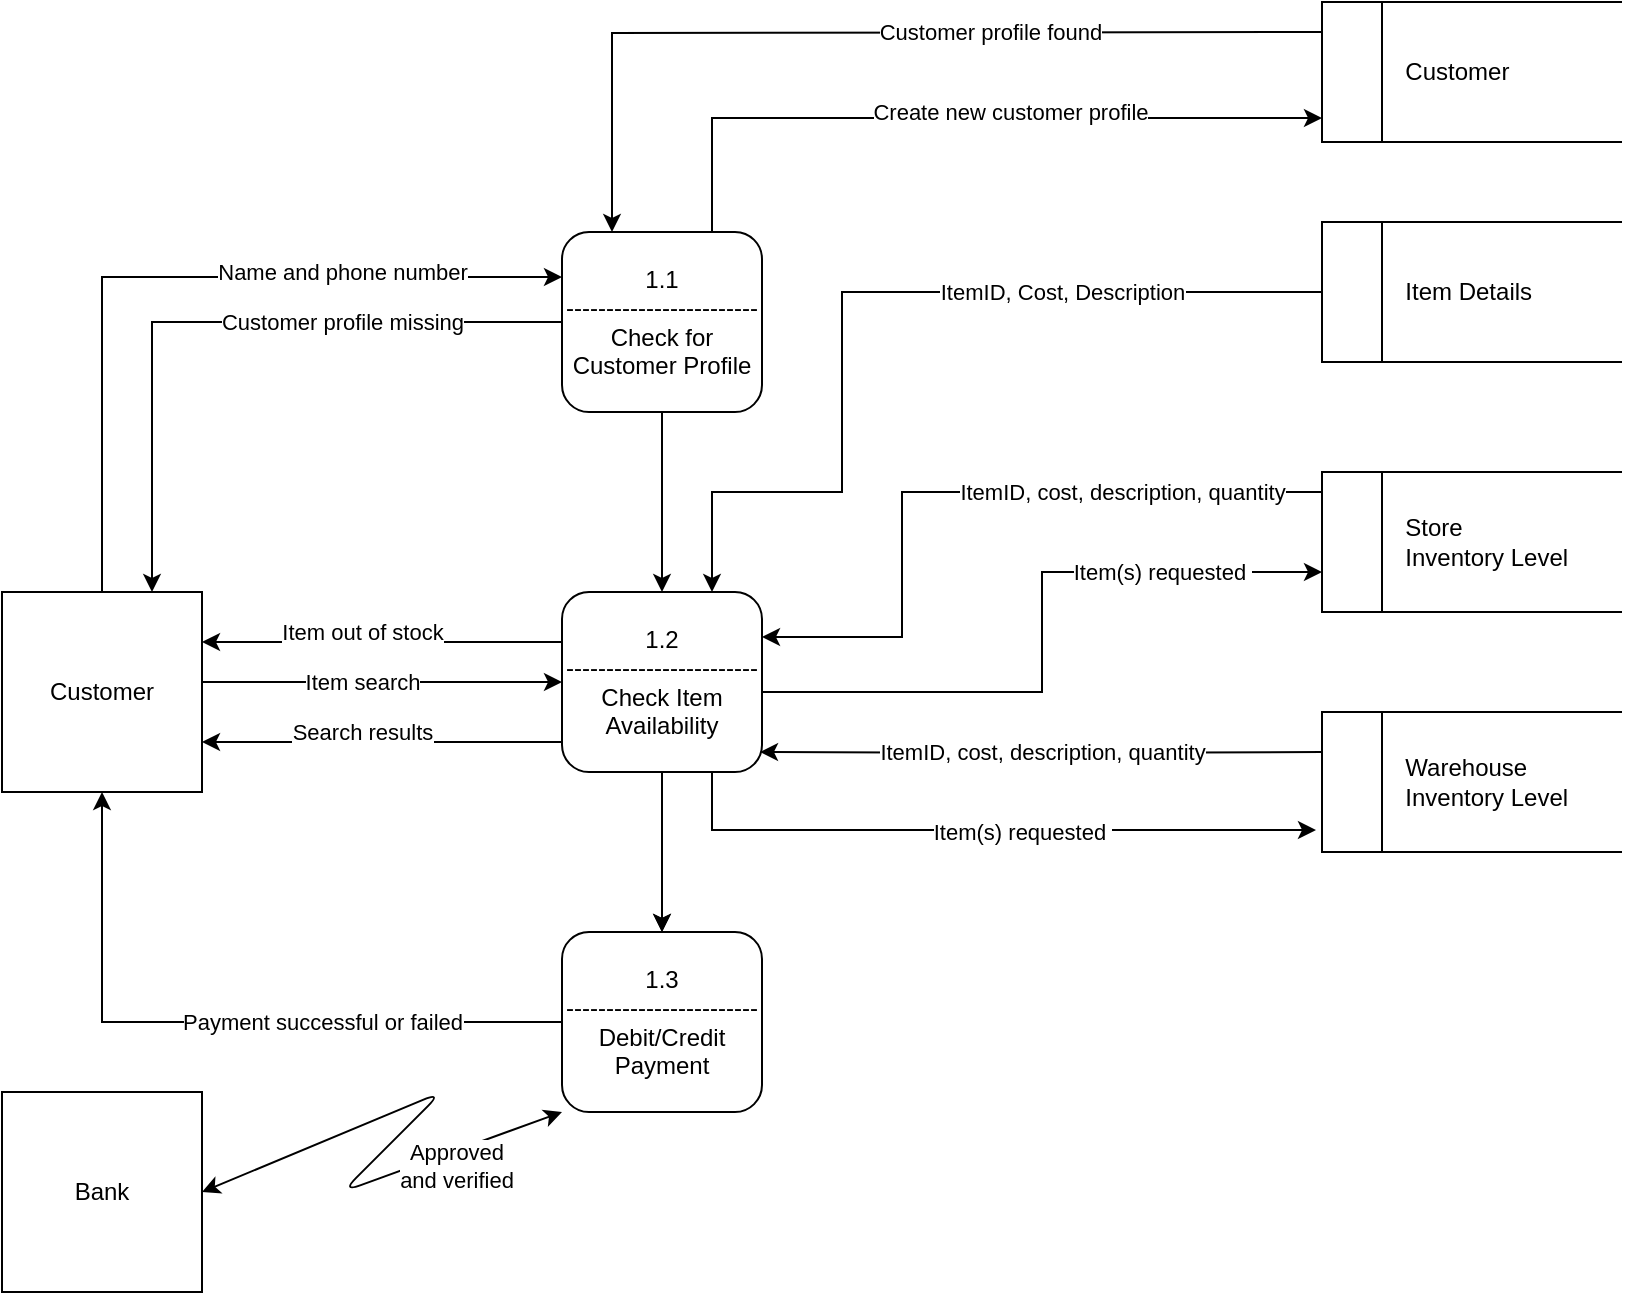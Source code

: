<mxfile version="14.6.13" type="github">
  <diagram id="DKP5Q3BiL1xCqyIxU26e" name="Page-1">
    <mxGraphModel dx="1422" dy="762" grid="0" gridSize="10" guides="1" tooltips="1" connect="1" arrows="1" fold="1" page="1" pageScale="1" pageWidth="850" pageHeight="1100" math="0" shadow="0">
      <root>
        <mxCell id="0" />
        <mxCell id="1" parent="0" />
        <mxCell id="5QR5eO9x2RFh60aS3JR9-59" style="edgeStyle=orthogonalEdgeStyle;rounded=0;orthogonalLoop=1;jettySize=auto;html=1;exitX=0.5;exitY=0;exitDx=0;exitDy=0;entryX=0;entryY=0.25;entryDx=0;entryDy=0;" parent="1" source="5QR5eO9x2RFh60aS3JR9-49" target="5QR5eO9x2RFh60aS3JR9-50" edge="1">
          <mxGeometry relative="1" as="geometry" />
        </mxCell>
        <mxCell id="5QR5eO9x2RFh60aS3JR9-96" style="edgeStyle=orthogonalEdgeStyle;rounded=0;orthogonalLoop=1;jettySize=auto;html=1;exitX=1;exitY=0.5;exitDx=0;exitDy=0;entryX=0;entryY=0.5;entryDx=0;entryDy=0;" parent="1" source="5QR5eO9x2RFh60aS3JR9-49" target="5QR5eO9x2RFh60aS3JR9-51" edge="1">
          <mxGeometry relative="1" as="geometry">
            <Array as="points">
              <mxPoint x="140" y="435" />
            </Array>
          </mxGeometry>
        </mxCell>
        <mxCell id="5QR5eO9x2RFh60aS3JR9-49" value="Customer" style="whiteSpace=wrap;html=1;aspect=fixed;" parent="1" vertex="1">
          <mxGeometry x="40" y="390" width="100" height="100" as="geometry" />
        </mxCell>
        <mxCell id="5QR5eO9x2RFh60aS3JR9-57" style="edgeStyle=orthogonalEdgeStyle;rounded=0;orthogonalLoop=1;jettySize=auto;html=1;exitX=0.5;exitY=1;exitDx=0;exitDy=0;entryX=0.5;entryY=0;entryDx=0;entryDy=0;" parent="1" source="5QR5eO9x2RFh60aS3JR9-50" target="5QR5eO9x2RFh60aS3JR9-51" edge="1">
          <mxGeometry relative="1" as="geometry" />
        </mxCell>
        <mxCell id="5QR5eO9x2RFh60aS3JR9-60" style="edgeStyle=orthogonalEdgeStyle;rounded=0;orthogonalLoop=1;jettySize=auto;html=1;exitX=0;exitY=0.5;exitDx=0;exitDy=0;entryX=0.75;entryY=0;entryDx=0;entryDy=0;" parent="1" source="5QR5eO9x2RFh60aS3JR9-50" target="5QR5eO9x2RFh60aS3JR9-49" edge="1">
          <mxGeometry relative="1" as="geometry" />
        </mxCell>
        <mxCell id="5QR5eO9x2RFh60aS3JR9-101" style="edgeStyle=orthogonalEdgeStyle;rounded=0;orthogonalLoop=1;jettySize=auto;html=1;exitX=0.75;exitY=0;exitDx=0;exitDy=0;entryX=0;entryY=0.829;entryDx=0;entryDy=0;entryPerimeter=0;" parent="1" source="5QR5eO9x2RFh60aS3JR9-50" target="5QR5eO9x2RFh60aS3JR9-114" edge="1">
          <mxGeometry relative="1" as="geometry">
            <mxPoint x="700" y="150" as="targetPoint" />
          </mxGeometry>
        </mxCell>
        <mxCell id="5QR5eO9x2RFh60aS3JR9-50" value="1.1&lt;br&gt;------------------------&lt;br&gt;Check for Customer Profile" style="rounded=1;whiteSpace=wrap;html=1;" parent="1" vertex="1">
          <mxGeometry x="320" y="210" width="100" height="90" as="geometry" />
        </mxCell>
        <mxCell id="5QR5eO9x2RFh60aS3JR9-58" style="edgeStyle=orthogonalEdgeStyle;rounded=0;orthogonalLoop=1;jettySize=auto;html=1;exitX=0.5;exitY=1;exitDx=0;exitDy=0;entryX=0.5;entryY=0;entryDx=0;entryDy=0;" parent="1" source="5QR5eO9x2RFh60aS3JR9-51" target="5QR5eO9x2RFh60aS3JR9-52" edge="1">
          <mxGeometry relative="1" as="geometry" />
        </mxCell>
        <mxCell id="5QR5eO9x2RFh60aS3JR9-87" style="edgeStyle=orthogonalEdgeStyle;rounded=0;orthogonalLoop=1;jettySize=auto;html=1;exitX=1;exitY=0.75;exitDx=0;exitDy=0;entryX=0;entryY=0.75;entryDx=0;entryDy=0;" parent="1" source="5QR5eO9x2RFh60aS3JR9-51" edge="1">
          <mxGeometry relative="1" as="geometry">
            <mxPoint x="700" y="380" as="targetPoint" />
            <Array as="points">
              <mxPoint x="420" y="440" />
              <mxPoint x="560" y="440" />
              <mxPoint x="560" y="380" />
            </Array>
          </mxGeometry>
        </mxCell>
        <mxCell id="5QR5eO9x2RFh60aS3JR9-95" style="edgeStyle=orthogonalEdgeStyle;rounded=0;orthogonalLoop=1;jettySize=auto;html=1;exitX=0;exitY=0.25;exitDx=0;exitDy=0;entryX=1;entryY=0.25;entryDx=0;entryDy=0;" parent="1" source="5QR5eO9x2RFh60aS3JR9-51" target="5QR5eO9x2RFh60aS3JR9-49" edge="1">
          <mxGeometry relative="1" as="geometry">
            <Array as="points">
              <mxPoint x="320" y="415" />
            </Array>
          </mxGeometry>
        </mxCell>
        <mxCell id="5QR5eO9x2RFh60aS3JR9-97" style="edgeStyle=orthogonalEdgeStyle;rounded=0;orthogonalLoop=1;jettySize=auto;html=1;exitX=0;exitY=0.75;exitDx=0;exitDy=0;entryX=1;entryY=0.75;entryDx=0;entryDy=0;" parent="1" source="5QR5eO9x2RFh60aS3JR9-51" target="5QR5eO9x2RFh60aS3JR9-49" edge="1">
          <mxGeometry relative="1" as="geometry">
            <Array as="points">
              <mxPoint x="320" y="465" />
            </Array>
          </mxGeometry>
        </mxCell>
        <mxCell id="5QR5eO9x2RFh60aS3JR9-118" style="edgeStyle=orthogonalEdgeStyle;rounded=0;orthogonalLoop=1;jettySize=auto;html=1;exitX=0.75;exitY=1;exitDx=0;exitDy=0;entryX=-0.02;entryY=0.843;entryDx=0;entryDy=0;entryPerimeter=0;" parent="1" source="5QR5eO9x2RFh60aS3JR9-51" target="5QR5eO9x2RFh60aS3JR9-117" edge="1">
          <mxGeometry relative="1" as="geometry" />
        </mxCell>
        <mxCell id="5QR5eO9x2RFh60aS3JR9-123" style="edgeStyle=orthogonalEdgeStyle;rounded=0;orthogonalLoop=1;jettySize=auto;html=1;" parent="1" source="5QR5eO9x2RFh60aS3JR9-51" target="5QR5eO9x2RFh60aS3JR9-52" edge="1">
          <mxGeometry relative="1" as="geometry" />
        </mxCell>
        <mxCell id="5QR5eO9x2RFh60aS3JR9-51" value="1.2&lt;br&gt;------------------------&lt;br&gt;Check Item Availability" style="rounded=1;whiteSpace=wrap;html=1;" parent="1" vertex="1">
          <mxGeometry x="320" y="390" width="100" height="90" as="geometry" />
        </mxCell>
        <mxCell id="5QR5eO9x2RFh60aS3JR9-107" style="edgeStyle=orthogonalEdgeStyle;rounded=0;orthogonalLoop=1;jettySize=auto;html=1;exitX=0;exitY=0.5;exitDx=0;exitDy=0;entryX=0.5;entryY=1;entryDx=0;entryDy=0;" parent="1" source="5QR5eO9x2RFh60aS3JR9-52" target="5QR5eO9x2RFh60aS3JR9-49" edge="1">
          <mxGeometry relative="1" as="geometry" />
        </mxCell>
        <mxCell id="5QR5eO9x2RFh60aS3JR9-52" value="1.3&lt;br&gt;------------------------&lt;br&gt;Debit/Credit&lt;br&gt;Payment" style="rounded=1;whiteSpace=wrap;html=1;" parent="1" vertex="1">
          <mxGeometry x="320" y="560" width="100" height="90" as="geometry" />
        </mxCell>
        <mxCell id="5QR5eO9x2RFh60aS3JR9-89" style="edgeStyle=orthogonalEdgeStyle;rounded=0;orthogonalLoop=1;jettySize=auto;html=1;exitX=0;exitY=0.5;exitDx=0;exitDy=0;entryX=0.75;entryY=0;entryDx=0;entryDy=0;" parent="1" target="5QR5eO9x2RFh60aS3JR9-51" edge="1">
          <mxGeometry relative="1" as="geometry">
            <mxPoint x="700" y="240" as="sourcePoint" />
            <Array as="points">
              <mxPoint x="460" y="240" />
              <mxPoint x="460" y="340" />
              <mxPoint x="395" y="340" />
            </Array>
          </mxGeometry>
        </mxCell>
        <mxCell id="5QR5eO9x2RFh60aS3JR9-100" style="edgeStyle=orthogonalEdgeStyle;rounded=0;orthogonalLoop=1;jettySize=auto;html=1;exitX=0;exitY=0.25;exitDx=0;exitDy=0;entryX=0.25;entryY=0;entryDx=0;entryDy=0;" parent="1" target="5QR5eO9x2RFh60aS3JR9-50" edge="1">
          <mxGeometry relative="1" as="geometry">
            <mxPoint x="700" y="110" as="sourcePoint" />
          </mxGeometry>
        </mxCell>
        <mxCell id="5QR5eO9x2RFh60aS3JR9-84" style="edgeStyle=orthogonalEdgeStyle;rounded=0;orthogonalLoop=1;jettySize=auto;html=1;exitX=0;exitY=0.25;exitDx=0;exitDy=0;entryX=0.99;entryY=0.889;entryDx=0;entryDy=0;entryPerimeter=0;" parent="1" target="5QR5eO9x2RFh60aS3JR9-51" edge="1">
          <mxGeometry relative="1" as="geometry">
            <mxPoint x="700" y="470" as="sourcePoint" />
          </mxGeometry>
        </mxCell>
        <mxCell id="5QR5eO9x2RFh60aS3JR9-88" style="edgeStyle=orthogonalEdgeStyle;rounded=0;orthogonalLoop=1;jettySize=auto;html=1;exitX=0;exitY=0.25;exitDx=0;exitDy=0;entryX=1;entryY=0.25;entryDx=0;entryDy=0;" parent="1" target="5QR5eO9x2RFh60aS3JR9-51" edge="1">
          <mxGeometry relative="1" as="geometry">
            <mxPoint x="700" y="340" as="sourcePoint" />
            <Array as="points">
              <mxPoint x="490" y="340" />
              <mxPoint x="490" y="413" />
            </Array>
          </mxGeometry>
        </mxCell>
        <mxCell id="5QR5eO9x2RFh60aS3JR9-71" value="Name and phone number" style="edgeLabel;resizable=0;html=1;align=center;verticalAlign=middle;" parent="1" connectable="0" vertex="1">
          <mxGeometry x="210" y="230" as="geometry" />
        </mxCell>
        <mxCell id="5QR5eO9x2RFh60aS3JR9-72" value="ItemID, Cost, Description" style="edgeLabel;resizable=0;html=1;align=center;verticalAlign=middle;" parent="1" connectable="0" vertex="1">
          <mxGeometry x="570" y="240" as="geometry" />
        </mxCell>
        <mxCell id="5QR5eO9x2RFh60aS3JR9-73" value="Search results" style="edgeLabel;resizable=0;html=1;align=center;verticalAlign=middle;" parent="1" connectable="0" vertex="1">
          <mxGeometry x="220" y="460" as="geometry" />
        </mxCell>
        <mxCell id="5QR5eO9x2RFh60aS3JR9-75" value="Customer profile missing" style="edgeLabel;resizable=0;html=1;align=center;verticalAlign=middle;" parent="1" connectable="0" vertex="1">
          <mxGeometry x="210" y="255" as="geometry" />
        </mxCell>
        <mxCell id="5QR5eO9x2RFh60aS3JR9-79" value="Customer profile found" style="edgeLabel;resizable=0;html=1;align=center;verticalAlign=middle;" parent="1" connectable="0" vertex="1">
          <mxGeometry x="570" y="130" as="geometry">
            <mxPoint x="-36" y="-20" as="offset" />
          </mxGeometry>
        </mxCell>
        <mxCell id="5QR5eO9x2RFh60aS3JR9-90" value="Item(s) requested&amp;nbsp;" style="edgeLabel;resizable=0;html=1;align=center;verticalAlign=middle;" parent="1" connectable="0" vertex="1">
          <mxGeometry x="620.0" y="380" as="geometry" />
        </mxCell>
        <mxCell id="5QR5eO9x2RFh60aS3JR9-91" value="Item(s) requested&amp;nbsp;" style="edgeLabel;resizable=0;html=1;align=center;verticalAlign=middle;" parent="1" connectable="0" vertex="1">
          <mxGeometry x="550.0" y="510" as="geometry" />
        </mxCell>
        <mxCell id="5QR5eO9x2RFh60aS3JR9-92" value="ItemID, cost, description, quantity" style="edgeLabel;resizable=0;html=1;align=center;verticalAlign=middle;" parent="1" connectable="0" vertex="1">
          <mxGeometry x="600" y="340" as="geometry" />
        </mxCell>
        <mxCell id="5QR5eO9x2RFh60aS3JR9-93" value="ItemID, cost, description, quantity" style="edgeLabel;resizable=0;html=1;align=center;verticalAlign=middle;" parent="1" connectable="0" vertex="1">
          <mxGeometry x="560" y="470" as="geometry" />
        </mxCell>
        <mxCell id="5QR5eO9x2RFh60aS3JR9-94" value="Item search" style="edgeLabel;resizable=0;html=1;align=center;verticalAlign=middle;" parent="1" connectable="0" vertex="1">
          <mxGeometry x="220" y="435" as="geometry" />
        </mxCell>
        <mxCell id="5QR5eO9x2RFh60aS3JR9-98" value="Item out of stock" style="edgeLabel;resizable=0;html=1;align=center;verticalAlign=middle;" parent="1" connectable="0" vertex="1">
          <mxGeometry x="220" y="410" as="geometry" />
        </mxCell>
        <mxCell id="5QR5eO9x2RFh60aS3JR9-102" value="Create new customer profile" style="edgeLabel;resizable=0;html=1;align=center;verticalAlign=middle;" parent="1" connectable="0" vertex="1">
          <mxGeometry x="580" y="170" as="geometry">
            <mxPoint x="-36" y="-20" as="offset" />
          </mxGeometry>
        </mxCell>
        <mxCell id="5QR5eO9x2RFh60aS3JR9-104" value="Bank" style="whiteSpace=wrap;html=1;aspect=fixed;" parent="1" vertex="1">
          <mxGeometry x="40" y="640" width="100" height="100" as="geometry" />
        </mxCell>
        <mxCell id="5QR5eO9x2RFh60aS3JR9-108" value="Payment successful or failed" style="edgeLabel;resizable=0;html=1;align=center;verticalAlign=middle;" parent="1" connectable="0" vertex="1">
          <mxGeometry x="200" y="605" as="geometry" />
        </mxCell>
        <mxCell id="5QR5eO9x2RFh60aS3JR9-114" value="&amp;nbsp; &amp;nbsp; &amp;nbsp; &amp;nbsp; &amp;nbsp; &amp;nbsp;Customer" style="html=1;dashed=0;whitespace=wrap;shape=mxgraph.dfd.dataStoreID;align=left;spacingLeft=3;points=[[0,0],[0.5,0],[1,0],[0,0.5],[1,0.5],[0,1],[0.5,1],[1,1]];" parent="1" vertex="1">
          <mxGeometry x="700" y="95" width="150" height="70" as="geometry" />
        </mxCell>
        <mxCell id="5QR5eO9x2RFh60aS3JR9-115" value="&lt;span style=&quot;text-align: center&quot;&gt;&amp;nbsp; &amp;nbsp; &amp;nbsp; &amp;nbsp; &amp;nbsp; &amp;nbsp;Store&lt;/span&gt;&lt;br style=&quot;text-align: center&quot;&gt;&lt;span style=&quot;text-align: center&quot;&gt;&amp;nbsp; &amp;nbsp; &amp;nbsp; &amp;nbsp; &amp;nbsp; &amp;nbsp;Inventory Level&lt;/span&gt;" style="html=1;dashed=0;whitespace=wrap;shape=mxgraph.dfd.dataStoreID;align=left;spacingLeft=3;points=[[0,0],[0.5,0],[1,0],[0,0.5],[1,0.5],[0,1],[0.5,1],[1,1]];" parent="1" vertex="1">
          <mxGeometry x="700" y="330" width="150" height="70" as="geometry" />
        </mxCell>
        <mxCell id="5QR5eO9x2RFh60aS3JR9-116" value="&lt;span style=&quot;text-align: center&quot;&gt;&amp;nbsp; &amp;nbsp; &amp;nbsp; &amp;nbsp; &amp;nbsp; &amp;nbsp;Item Details&lt;/span&gt;" style="html=1;dashed=0;whitespace=wrap;shape=mxgraph.dfd.dataStoreID;align=left;spacingLeft=3;points=[[0,0],[0.5,0],[1,0],[0,0.5],[1,0.5],[0,1],[0.5,1],[1,1]];" parent="1" vertex="1">
          <mxGeometry x="700" y="205" width="150" height="70" as="geometry" />
        </mxCell>
        <mxCell id="5QR5eO9x2RFh60aS3JR9-117" value="&lt;span style=&quot;text-align: center&quot;&gt;&amp;nbsp; &amp;nbsp; &amp;nbsp; &amp;nbsp; &amp;nbsp; &amp;nbsp;Warehouse&lt;/span&gt;&lt;br style=&quot;text-align: center&quot;&gt;&lt;span style=&quot;text-align: center&quot;&gt;&amp;nbsp; &amp;nbsp; &amp;nbsp; &amp;nbsp; &amp;nbsp; &amp;nbsp;Inventory Level&lt;/span&gt;" style="html=1;dashed=0;whitespace=wrap;shape=mxgraph.dfd.dataStoreID;align=left;spacingLeft=3;points=[[0,0],[0.5,0],[1,0],[0,0.5],[1,0.5],[0,1],[0.5,1],[1,1]];" parent="1" vertex="1">
          <mxGeometry x="700" y="450" width="150" height="70" as="geometry" />
        </mxCell>
        <mxCell id="5QR5eO9x2RFh60aS3JR9-127" value="" style="html=1;labelBackgroundColor=#ffffff;startArrow=classic;startFill=1;startSize=6;endArrow=classic;endFill=1;endSize=6;jettySize=auto;orthogonalLoop=1;strokeWidth=1;fontSize=14;entryX=0;entryY=1;entryDx=0;entryDy=0;exitX=1;exitY=0.5;exitDx=0;exitDy=0;" parent="1" source="5QR5eO9x2RFh60aS3JR9-104" target="5QR5eO9x2RFh60aS3JR9-52" edge="1">
          <mxGeometry width="60" height="60" relative="1" as="geometry">
            <mxPoint x="140" y="700" as="sourcePoint" />
            <mxPoint x="360" y="540" as="targetPoint" />
            <Array as="points">
              <mxPoint x="260" y="640" />
              <mxPoint x="210" y="690" />
            </Array>
          </mxGeometry>
        </mxCell>
        <mxCell id="5QR5eO9x2RFh60aS3JR9-128" value="Approved &lt;br&gt;and verified" style="edgeLabel;resizable=0;html=1;align=center;verticalAlign=middle;" parent="1" connectable="0" vertex="1">
          <mxGeometry x="270.0" y="680" as="geometry">
            <mxPoint x="-3" y="-3" as="offset" />
          </mxGeometry>
        </mxCell>
      </root>
    </mxGraphModel>
  </diagram>
</mxfile>
